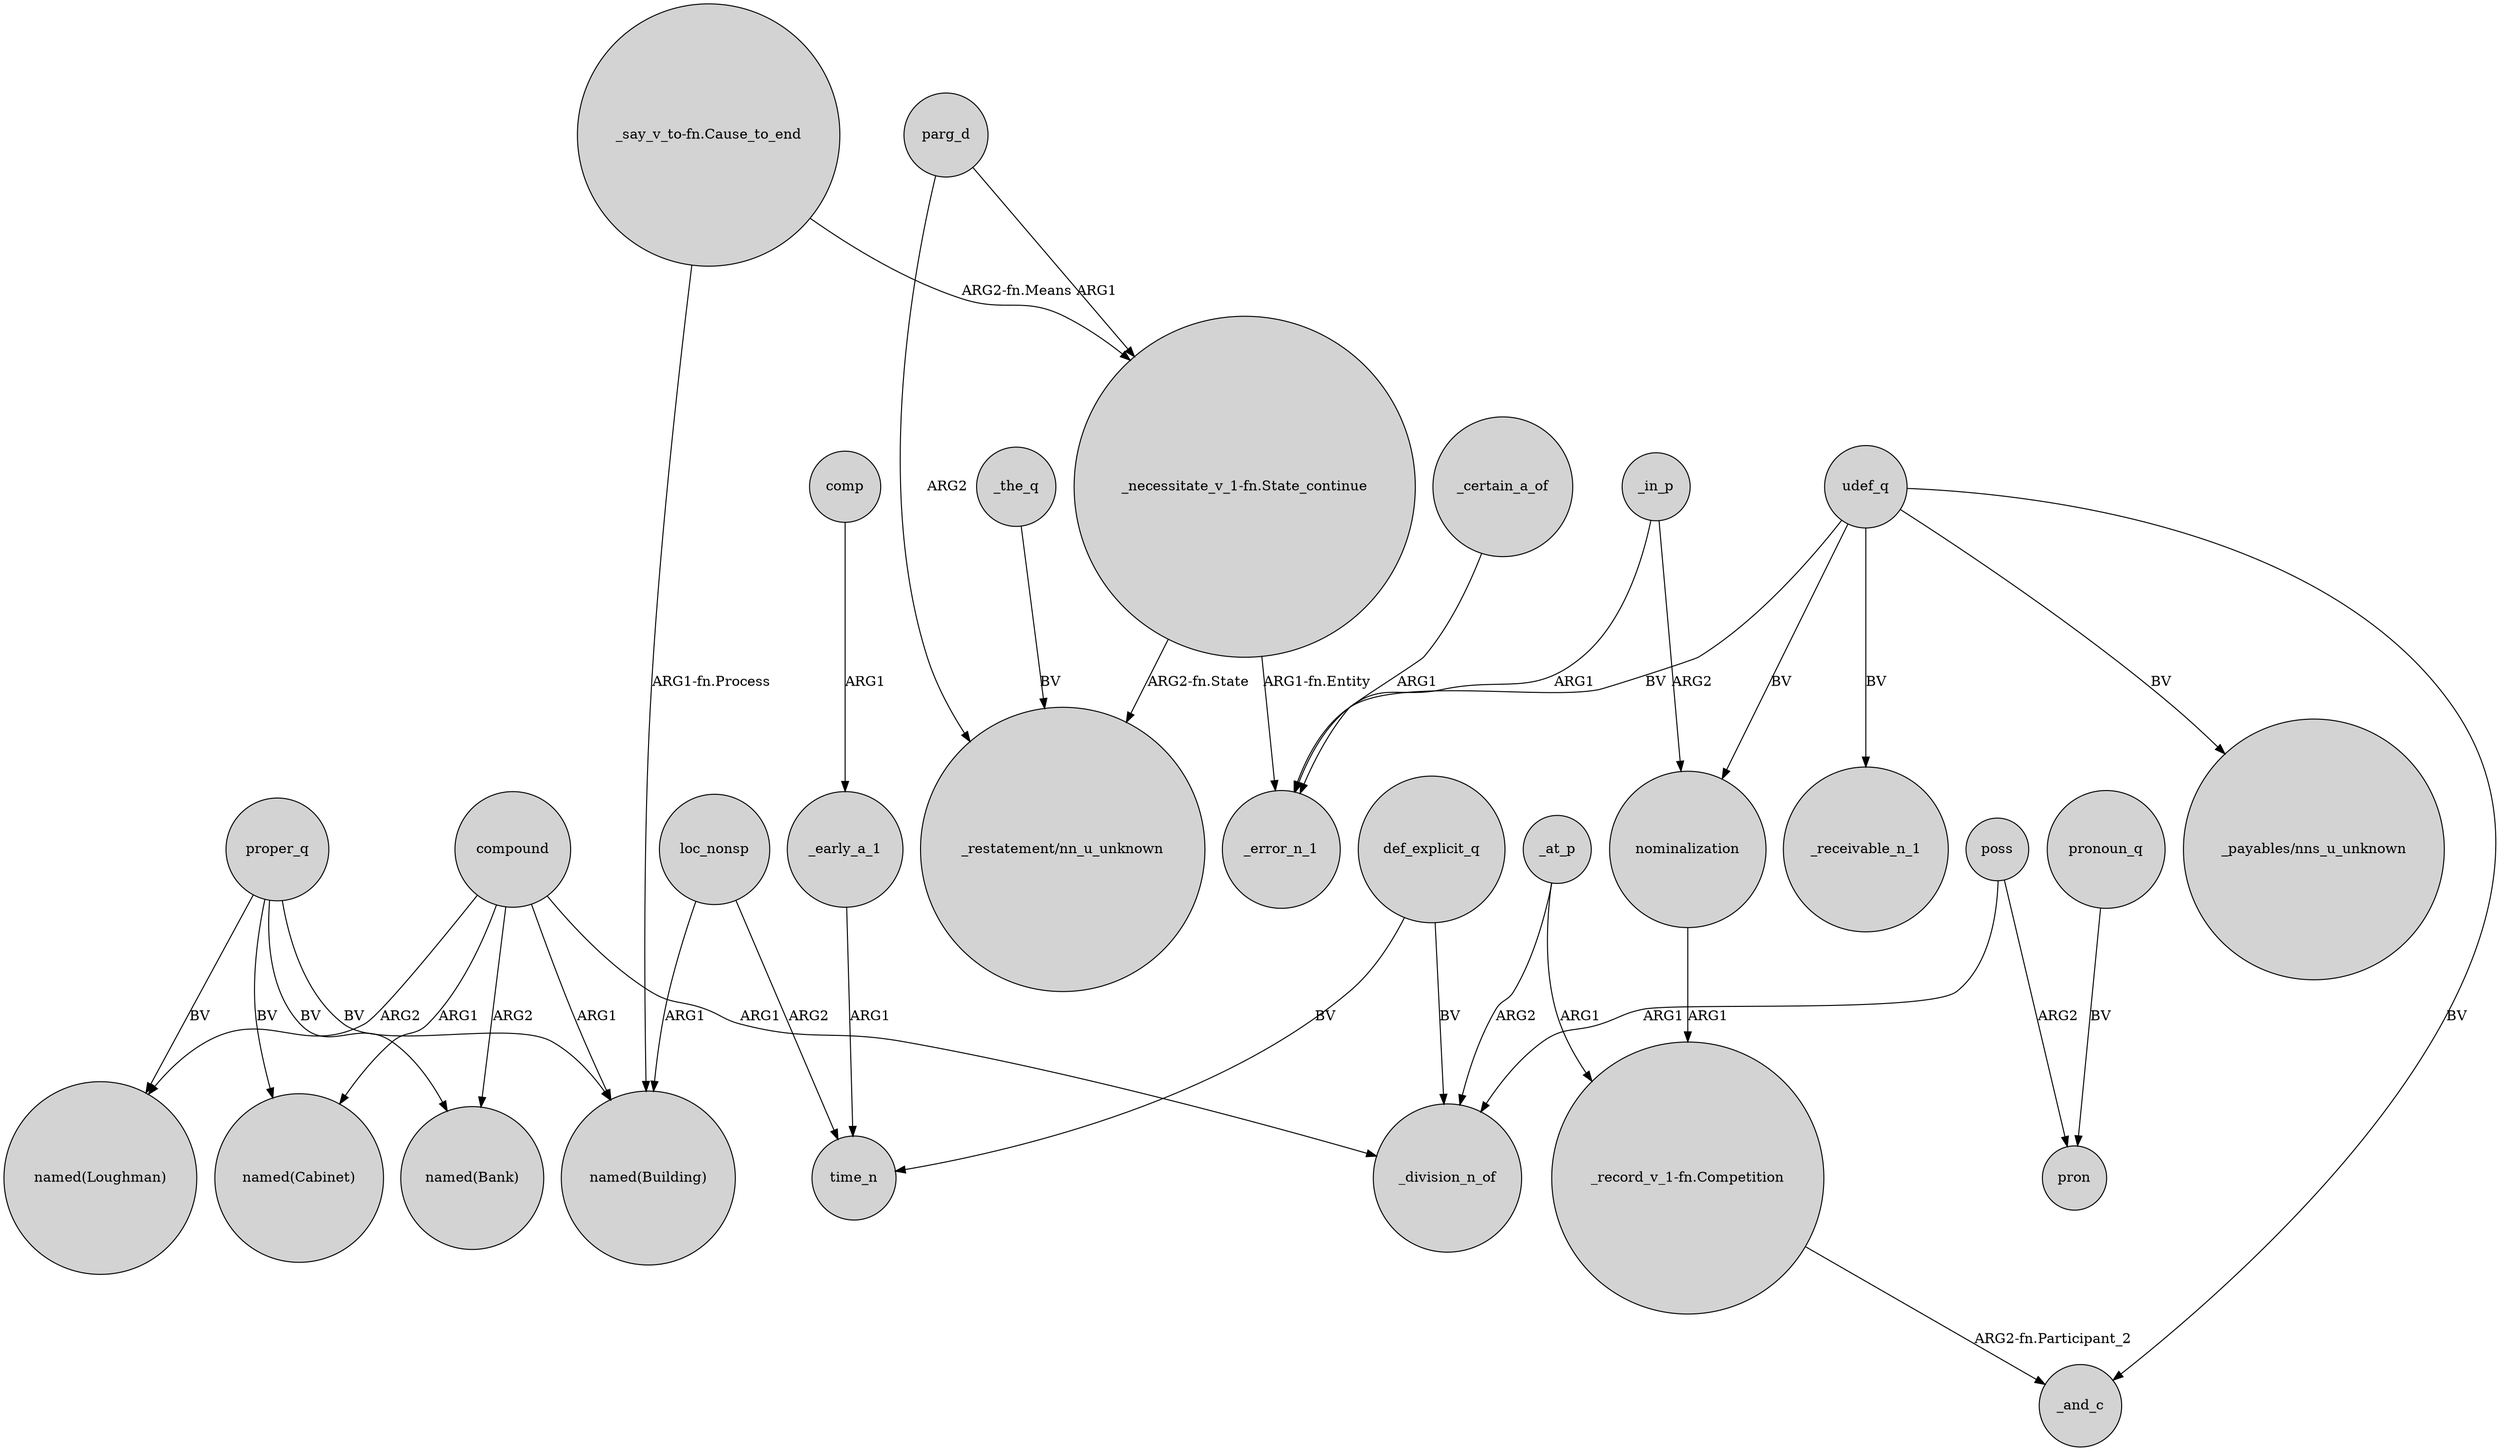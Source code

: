 digraph {
	node [shape=circle style=filled]
	_early_a_1 -> time_n [label=ARG1]
	loc_nonsp -> "named(Building)" [label=ARG1]
	udef_q -> "_payables/nns_u_unknown" [label=BV]
	compound -> "named(Cabinet)" [label=ARG1]
	"_necessitate_v_1-fn.State_continue" -> _error_n_1 [label="ARG1-fn.Entity"]
	def_explicit_q -> _division_n_of [label=BV]
	_at_p -> _division_n_of [label=ARG2]
	_in_p -> _error_n_1 [label=ARG1]
	udef_q -> nominalization [label=BV]
	udef_q -> _error_n_1 [label=BV]
	comp -> _early_a_1 [label=ARG1]
	_at_p -> "_record_v_1-fn.Competition" [label=ARG1]
	udef_q -> _and_c [label=BV]
	parg_d -> "_restatement/nn_u_unknown" [label=ARG2]
	"_necessitate_v_1-fn.State_continue" -> "_restatement/nn_u_unknown" [label="ARG2-fn.State"]
	compound -> "named(Loughman)" [label=ARG2]
	pronoun_q -> pron [label=BV]
	nominalization -> "_record_v_1-fn.Competition" [label=ARG1]
	poss -> pron [label=ARG2]
	proper_q -> "named(Loughman)" [label=BV]
	_certain_a_of -> _error_n_1 [label=ARG1]
	"_say_v_to-fn.Cause_to_end" -> "_necessitate_v_1-fn.State_continue" [label="ARG2-fn.Means"]
	_the_q -> "_restatement/nn_u_unknown" [label=BV]
	proper_q -> "named(Cabinet)" [label=BV]
	compound -> _division_n_of [label=ARG1]
	"_say_v_to-fn.Cause_to_end" -> "named(Building)" [label="ARG1-fn.Process"]
	compound -> "named(Building)" [label=ARG1]
	udef_q -> _receivable_n_1 [label=BV]
	"_record_v_1-fn.Competition" -> _and_c [label="ARG2-fn.Participant_2"]
	def_explicit_q -> time_n [label=BV]
	compound -> "named(Bank)" [label=ARG2]
	poss -> _division_n_of [label=ARG1]
	loc_nonsp -> time_n [label=ARG2]
	parg_d -> "_necessitate_v_1-fn.State_continue" [label=ARG1]
	_in_p -> nominalization [label=ARG2]
	proper_q -> "named(Building)" [label=BV]
	proper_q -> "named(Bank)" [label=BV]
}
